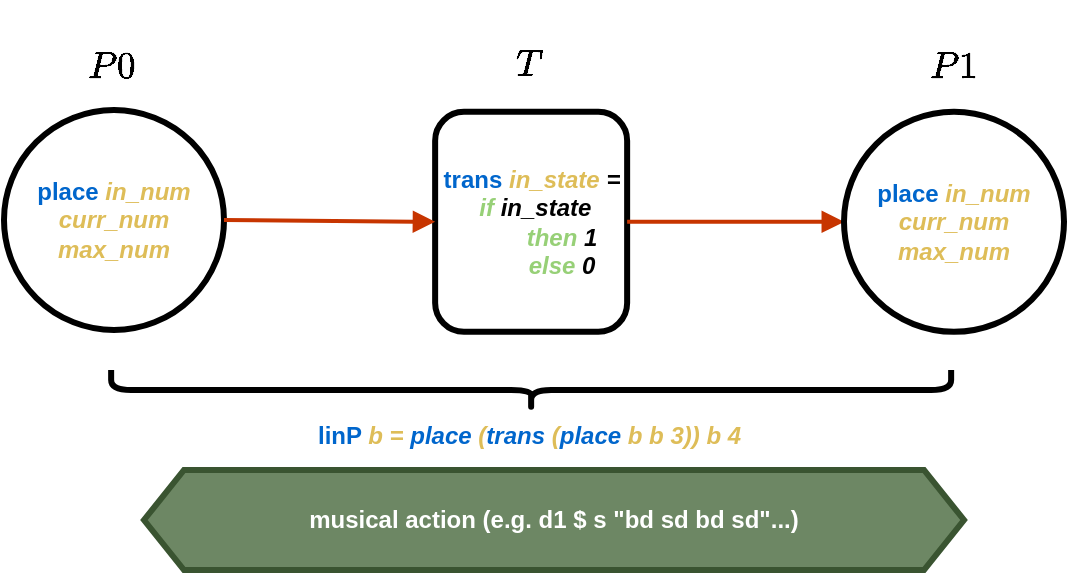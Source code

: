 <mxfile version="24.7.8">
  <diagram name="Seite-1" id="fBoMxPjMkPOQJXqbSGyt">
    <mxGraphModel dx="972" dy="592" grid="1" gridSize="10" guides="1" tooltips="1" connect="1" arrows="1" fold="1" page="1" pageScale="1" pageWidth="827" pageHeight="1169" math="1" shadow="0">
      <root>
        <mxCell id="0" />
        <mxCell id="1" parent="0" />
        <mxCell id="lJPDis4I02J65k2MzY6k-1" value="&lt;b&gt;&lt;font color=&quot;#0066cc&quot;&gt;place&lt;/font&gt;&lt;/b&gt;&amp;nbsp;&lt;i&gt;&lt;font color=&quot;#debd58&quot;&gt;&lt;b&gt;in_num curr_num max_num&lt;/b&gt;&lt;/font&gt;&lt;/i&gt;" style="ellipse;whiteSpace=wrap;html=1;aspect=fixed;strokeWidth=3;" vertex="1" parent="1">
          <mxGeometry x="200" y="340" width="110" height="110" as="geometry" />
        </mxCell>
        <mxCell id="lJPDis4I02J65k2MzY6k-3" value="&lt;b&gt;&lt;font color=&quot;#0066cc&quot;&gt;trans&amp;nbsp;&lt;/font&gt;&lt;i&gt;&lt;font color=&quot;#debd58&quot;&gt;in_state&lt;/font&gt;&lt;font color=&quot;#0066cc&quot;&gt;&amp;nbsp;&lt;/font&gt;=&lt;/i&gt;&lt;/b&gt;&lt;div&gt;&lt;b&gt;&lt;i&gt;&amp;nbsp;&lt;font color=&quot;#97d077&quot;&gt;if&lt;/font&gt;&amp;nbsp;in_state&lt;/i&gt;&lt;/b&gt;&lt;/div&gt;&lt;div&gt;&lt;b&gt;&lt;i&gt;&lt;span style=&quot;white-space: pre;&quot;&gt;&#x9;&lt;/span&gt;&amp;nbsp;&lt;font color=&quot;#97d077&quot;&gt;then&lt;/font&gt;&amp;nbsp;1&lt;/i&gt;&lt;/b&gt;&lt;/div&gt;&lt;div&gt;&lt;b&gt;&lt;i&gt;&lt;span style=&quot;white-space: pre;&quot;&gt;&#x9;&lt;/span&gt;&amp;nbsp;&lt;font color=&quot;#97d077&quot;&gt;else&lt;/font&gt;&amp;nbsp;0&lt;/i&gt;&lt;/b&gt;&lt;/div&gt;" style="rounded=1;whiteSpace=wrap;html=1;strokeWidth=3;rotation=90;horizontal=0;" vertex="1" parent="1">
          <mxGeometry x="408.57" y="347.93" width="110" height="96" as="geometry" />
        </mxCell>
        <mxCell id="lJPDis4I02J65k2MzY6k-4" value="" style="endArrow=block;html=1;rounded=0;exitX=1;exitY=0.5;exitDx=0;exitDy=0;entryX=0.5;entryY=1;entryDx=0;entryDy=0;endFill=1;strokeWidth=2;fillColor=#fa6800;strokeColor=#C73500;" edge="1" parent="1" source="lJPDis4I02J65k2MzY6k-1" target="lJPDis4I02J65k2MzY6k-3">
          <mxGeometry width="50" height="50" relative="1" as="geometry">
            <mxPoint x="390" y="470" as="sourcePoint" />
            <mxPoint x="350" y="370" as="targetPoint" />
          </mxGeometry>
        </mxCell>
        <mxCell id="lJPDis4I02J65k2MzY6k-5" value="" style="endArrow=block;html=1;rounded=0;exitX=0.5;exitY=0;exitDx=0;exitDy=0;endFill=1;strokeWidth=2;fillColor=#fa6800;strokeColor=#C73500;" edge="1" parent="1" source="lJPDis4I02J65k2MzY6k-3" target="lJPDis4I02J65k2MzY6k-14">
          <mxGeometry width="50" height="50" relative="1" as="geometry">
            <mxPoint x="430" y="359.76" as="sourcePoint" />
            <mxPoint x="620" y="400" as="targetPoint" />
          </mxGeometry>
        </mxCell>
        <mxCell id="lJPDis4I02J65k2MzY6k-6" value="&lt;span style=&quot;color: rgb(0, 0, 0); font-family: Helvetica; font-size: 16px; font-style: normal; font-variant-ligatures: normal; font-variant-caps: normal; font-weight: 400; letter-spacing: normal; orphans: 2; text-align: center; text-indent: 0px; text-transform: none; widows: 2; word-spacing: 0px; -webkit-text-stroke-width: 0px; white-space: normal; background-color: rgb(251, 251, 251); text-decoration-thickness: initial; text-decoration-style: initial; text-decoration-color: initial; float: none; display: inline !important;&quot;&gt;$$P0$$&lt;/span&gt;" style="text;whiteSpace=wrap;html=1;fontSize=16;" vertex="1" parent="1">
          <mxGeometry x="240" y="286" width="45" height="50" as="geometry" />
        </mxCell>
        <mxCell id="lJPDis4I02J65k2MzY6k-7" value="&lt;span style=&quot;color: rgb(0, 0, 0); font-family: Helvetica; font-size: 16px; font-style: normal; font-variant-ligatures: normal; font-variant-caps: normal; font-weight: 400; letter-spacing: normal; orphans: 2; text-align: center; text-indent: 0px; text-transform: none; widows: 2; word-spacing: 0px; -webkit-text-stroke-width: 0px; white-space: normal; background-color: rgb(251, 251, 251); text-decoration-thickness: initial; text-decoration-style: initial; text-decoration-color: initial; float: none; display: inline !important;&quot;&gt;$$P1$$&lt;/span&gt;" style="text;whiteSpace=wrap;html=1;fontSize=16;" vertex="1" parent="1">
          <mxGeometry x="661" y="286" width="70" height="40" as="geometry" />
        </mxCell>
        <mxCell id="lJPDis4I02J65k2MzY6k-9" value="&lt;span style=&quot;color: rgb(0, 0, 0); font-family: Helvetica; font-size: 16px; font-style: normal; font-variant-ligatures: normal; font-variant-caps: normal; font-weight: 400; letter-spacing: normal; orphans: 2; text-align: center; text-indent: 0px; text-transform: none; widows: 2; word-spacing: 0px; -webkit-text-stroke-width: 0px; white-space: normal; background-color: rgb(251, 251, 251); text-decoration-thickness: initial; text-decoration-style: initial; text-decoration-color: initial; float: none; display: inline !important;&quot;&gt;$$T$$&lt;/span&gt;" style="text;whiteSpace=wrap;html=1;fontSize=16;" vertex="1" parent="1">
          <mxGeometry x="453.57" y="285" width="20" height="50" as="geometry" />
        </mxCell>
        <mxCell id="lJPDis4I02J65k2MzY6k-14" value="&lt;b&gt;&lt;font color=&quot;#0066cc&quot;&gt;place&lt;/font&gt;&lt;/b&gt;&amp;nbsp;&lt;i&gt;&lt;font color=&quot;#debd58&quot;&gt;&lt;b&gt;in_num curr_num max_num&lt;/b&gt;&lt;/font&gt;&lt;/i&gt;" style="ellipse;whiteSpace=wrap;html=1;aspect=fixed;strokeWidth=3;" vertex="1" parent="1">
          <mxGeometry x="620" y="340.93" width="110" height="110" as="geometry" />
        </mxCell>
        <mxCell id="lJPDis4I02J65k2MzY6k-16" value="&lt;b&gt;musical action (e.g. d1 $ s &quot;bd sd bd sd&quot;...)&lt;/b&gt;" style="shape=hexagon;perimeter=hexagonPerimeter2;whiteSpace=wrap;html=1;fixedSize=1;strokeWidth=3;fillColor=#6d8764;fontColor=#ffffff;strokeColor=#3A5431;" vertex="1" parent="1">
          <mxGeometry x="270" y="520" width="410" height="50" as="geometry" />
        </mxCell>
        <mxCell id="lJPDis4I02J65k2MzY6k-18" value="" style="shape=curlyBracket;whiteSpace=wrap;html=1;rounded=1;flipH=1;labelPosition=right;verticalLabelPosition=middle;align=left;verticalAlign=middle;strokeWidth=3;rotation=90;" vertex="1" parent="1">
          <mxGeometry x="453.57" y="270" width="20" height="420" as="geometry" />
        </mxCell>
        <mxCell id="lJPDis4I02J65k2MzY6k-19" value="&lt;div style=&quot;text-align: center;&quot;&gt;&lt;span style=&quot;background-color: initial;&quot;&gt;&lt;b style=&quot;&quot;&gt;&lt;font color=&quot;#0066cc&quot;&gt;linP &lt;/font&gt;&lt;i style=&quot;&quot;&gt;&lt;font color=&quot;#debd58&quot;&gt;b = &lt;/font&gt;&lt;font color=&quot;#0066cc&quot;&gt;place&lt;/font&gt;&lt;font color=&quot;#debd58&quot;&gt; (&lt;/font&gt;&lt;font color=&quot;#0066cc&quot;&gt;trans&lt;/font&gt;&lt;font color=&quot;#debd58&quot;&gt;&amp;nbsp;(&lt;/font&gt;&lt;font color=&quot;#0066cc&quot;&gt;place&lt;/font&gt;&lt;font color=&quot;#debd58&quot;&gt; b b 3)) b 4&lt;/font&gt;&lt;/i&gt;&lt;/b&gt;&lt;/span&gt;&lt;/div&gt;" style="text;whiteSpace=wrap;html=1;" vertex="1" parent="1">
          <mxGeometry x="355.36" y="489" width="216.43" height="40" as="geometry" />
        </mxCell>
      </root>
    </mxGraphModel>
  </diagram>
</mxfile>
